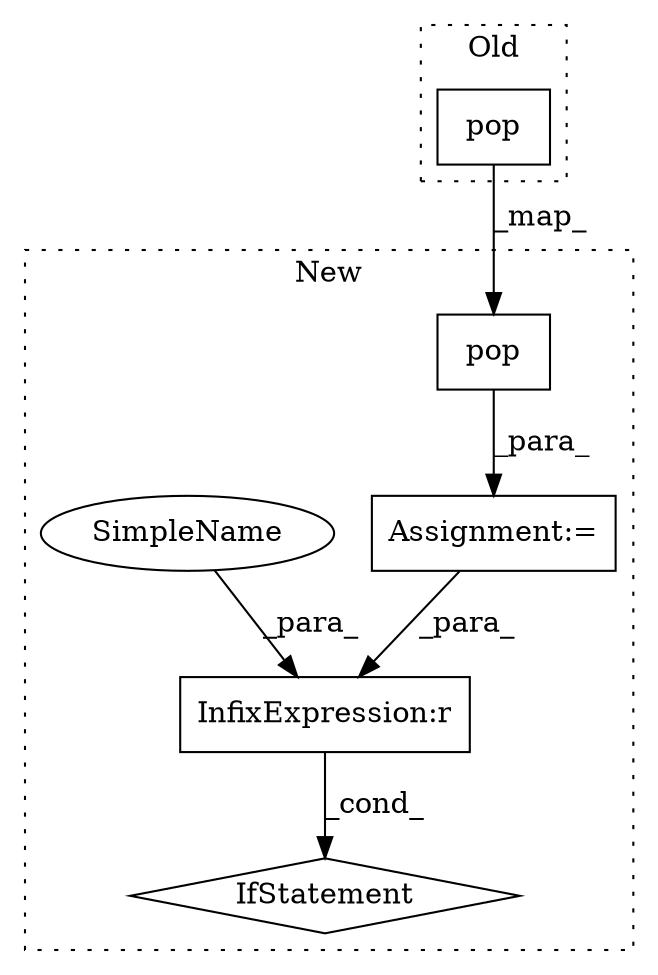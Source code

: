 digraph G {
subgraph cluster0 {
1 [label="pop" a="32" s="12370,12388" l="4,1" shape="box"];
label = "Old";
style="dotted";
}
subgraph cluster1 {
2 [label="pop" a="32" s="12420,12438" l="4,1" shape="box"];
3 [label="Assignment:=" a="7" s="12406" l="1" shape="box"];
4 [label="IfStatement" a="25" s="12447,12468" l="4,2" shape="diamond"];
5 [label="InfixExpression:r" a="27" s="12460" l="4" shape="box"];
6 [label="SimpleName" a="42" s="12464" l="4" shape="ellipse"];
label = "New";
style="dotted";
}
1 -> 2 [label="_map_"];
2 -> 3 [label="_para_"];
3 -> 5 [label="_para_"];
5 -> 4 [label="_cond_"];
6 -> 5 [label="_para_"];
}